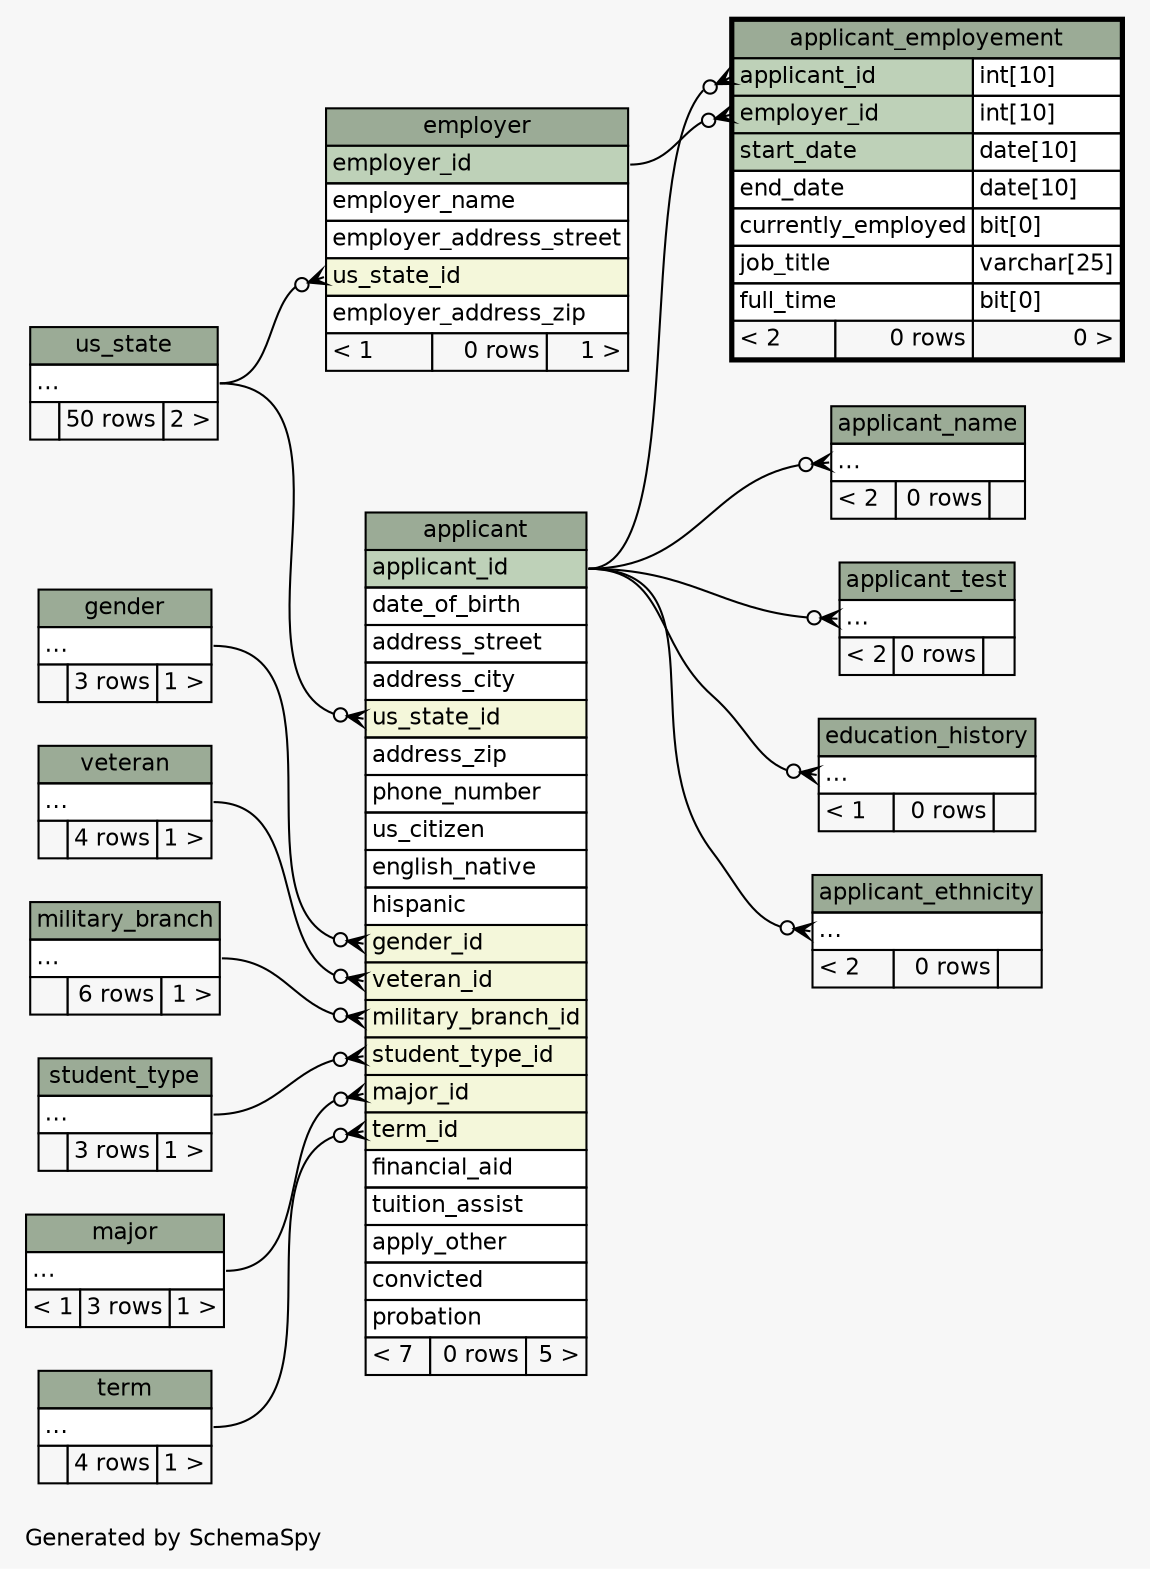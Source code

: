 // dot 2.30.1 on Linux 3.10.0-229.11.1.el7.x86_64
// SchemaSpy rev 590
digraph "twoDegreesRelationshipsDiagram" {
  graph [
    rankdir="RL"
    bgcolor="#f7f7f7"
    label="\nGenerated by SchemaSpy"
    labeljust="l"
    nodesep="0.18"
    ranksep="0.46"
    fontname="Helvetica"
    fontsize="11"
  ];
  node [
    fontname="Helvetica"
    fontsize="11"
    shape="plaintext"
  ];
  edge [
    arrowsize="0.8"
  ];
  "applicant":"gender_id":w -> "gender":"elipses":e [arrowhead=none dir=back arrowtail=crowodot];
  "applicant":"major_id":w -> "major":"elipses":e [arrowhead=none dir=back arrowtail=crowodot];
  "applicant":"military_branch_id":w -> "military_branch":"elipses":e [arrowhead=none dir=back arrowtail=crowodot];
  "applicant":"student_type_id":w -> "student_type":"elipses":e [arrowhead=none dir=back arrowtail=crowodot];
  "applicant":"term_id":w -> "term":"elipses":e [arrowhead=none dir=back arrowtail=crowodot];
  "applicant":"us_state_id":w -> "us_state":"elipses":e [arrowhead=none dir=back arrowtail=crowodot];
  "applicant":"veteran_id":w -> "veteran":"elipses":e [arrowhead=none dir=back arrowtail=crowodot];
  "applicant_employement":"applicant_id":w -> "applicant":"applicant_id":e [arrowhead=none dir=back arrowtail=crowodot];
  "applicant_employement":"employer_id":w -> "employer":"employer_id":e [arrowhead=none dir=back arrowtail=crowodot];
  "applicant_ethnicity":"elipses":w -> "applicant":"applicant_id":e [arrowhead=none dir=back arrowtail=crowodot];
  "applicant_name":"elipses":w -> "applicant":"applicant_id":e [arrowhead=none dir=back arrowtail=crowodot];
  "applicant_test":"elipses":w -> "applicant":"applicant_id":e [arrowhead=none dir=back arrowtail=crowodot];
  "education_history":"elipses":w -> "applicant":"applicant_id":e [arrowhead=none dir=back arrowtail=crowodot];
  "employer":"us_state_id":w -> "us_state":"elipses":e [arrowhead=none dir=back arrowtail=crowodot];
  "applicant" [
    label=<
    <TABLE BORDER="0" CELLBORDER="1" CELLSPACING="0" BGCOLOR="#ffffff">
      <TR><TD COLSPAN="3" BGCOLOR="#9bab96" ALIGN="CENTER">applicant</TD></TR>
      <TR><TD PORT="applicant_id" COLSPAN="3" BGCOLOR="#bed1b8" ALIGN="LEFT">applicant_id</TD></TR>
      <TR><TD PORT="date_of_birth" COLSPAN="3" ALIGN="LEFT">date_of_birth</TD></TR>
      <TR><TD PORT="address_street" COLSPAN="3" ALIGN="LEFT">address_street</TD></TR>
      <TR><TD PORT="address_city" COLSPAN="3" ALIGN="LEFT">address_city</TD></TR>
      <TR><TD PORT="us_state_id" COLSPAN="3" BGCOLOR="#f4f7da" ALIGN="LEFT">us_state_id</TD></TR>
      <TR><TD PORT="address_zip" COLSPAN="3" ALIGN="LEFT">address_zip</TD></TR>
      <TR><TD PORT="phone_number" COLSPAN="3" ALIGN="LEFT">phone_number</TD></TR>
      <TR><TD PORT="us_citizen" COLSPAN="3" ALIGN="LEFT">us_citizen</TD></TR>
      <TR><TD PORT="english_native" COLSPAN="3" ALIGN="LEFT">english_native</TD></TR>
      <TR><TD PORT="hispanic" COLSPAN="3" ALIGN="LEFT">hispanic</TD></TR>
      <TR><TD PORT="gender_id" COLSPAN="3" BGCOLOR="#f4f7da" ALIGN="LEFT">gender_id</TD></TR>
      <TR><TD PORT="veteran_id" COLSPAN="3" BGCOLOR="#f4f7da" ALIGN="LEFT">veteran_id</TD></TR>
      <TR><TD PORT="military_branch_id" COLSPAN="3" BGCOLOR="#f4f7da" ALIGN="LEFT">military_branch_id</TD></TR>
      <TR><TD PORT="student_type_id" COLSPAN="3" BGCOLOR="#f4f7da" ALIGN="LEFT">student_type_id</TD></TR>
      <TR><TD PORT="major_id" COLSPAN="3" BGCOLOR="#f4f7da" ALIGN="LEFT">major_id</TD></TR>
      <TR><TD PORT="term_id" COLSPAN="3" BGCOLOR="#f4f7da" ALIGN="LEFT">term_id</TD></TR>
      <TR><TD PORT="financial_aid" COLSPAN="3" ALIGN="LEFT">financial_aid</TD></TR>
      <TR><TD PORT="tuition_assist" COLSPAN="3" ALIGN="LEFT">tuition_assist</TD></TR>
      <TR><TD PORT="apply_other" COLSPAN="3" ALIGN="LEFT">apply_other</TD></TR>
      <TR><TD PORT="convicted" COLSPAN="3" ALIGN="LEFT">convicted</TD></TR>
      <TR><TD PORT="probation" COLSPAN="3" ALIGN="LEFT">probation</TD></TR>
      <TR><TD ALIGN="LEFT" BGCOLOR="#f7f7f7">&lt; 7</TD><TD ALIGN="RIGHT" BGCOLOR="#f7f7f7">0 rows</TD><TD ALIGN="RIGHT" BGCOLOR="#f7f7f7">5 &gt;</TD></TR>
    </TABLE>>
    URL="applicant.html"
    tooltip="applicant"
  ];
  "applicant_employement" [
    label=<
    <TABLE BORDER="2" CELLBORDER="1" CELLSPACING="0" BGCOLOR="#ffffff">
      <TR><TD COLSPAN="3" BGCOLOR="#9bab96" ALIGN="CENTER">applicant_employement</TD></TR>
      <TR><TD PORT="applicant_id" COLSPAN="2" BGCOLOR="#bed1b8" ALIGN="LEFT">applicant_id</TD><TD PORT="applicant_id.type" ALIGN="LEFT">int[10]</TD></TR>
      <TR><TD PORT="employer_id" COLSPAN="2" BGCOLOR="#bed1b8" ALIGN="LEFT">employer_id</TD><TD PORT="employer_id.type" ALIGN="LEFT">int[10]</TD></TR>
      <TR><TD PORT="start_date" COLSPAN="2" BGCOLOR="#bed1b8" ALIGN="LEFT">start_date</TD><TD PORT="start_date.type" ALIGN="LEFT">date[10]</TD></TR>
      <TR><TD PORT="end_date" COLSPAN="2" ALIGN="LEFT">end_date</TD><TD PORT="end_date.type" ALIGN="LEFT">date[10]</TD></TR>
      <TR><TD PORT="currently_employed" COLSPAN="2" ALIGN="LEFT">currently_employed</TD><TD PORT="currently_employed.type" ALIGN="LEFT">bit[0]</TD></TR>
      <TR><TD PORT="job_title" COLSPAN="2" ALIGN="LEFT">job_title</TD><TD PORT="job_title.type" ALIGN="LEFT">varchar[25]</TD></TR>
      <TR><TD PORT="full_time" COLSPAN="2" ALIGN="LEFT">full_time</TD><TD PORT="full_time.type" ALIGN="LEFT">bit[0]</TD></TR>
      <TR><TD ALIGN="LEFT" BGCOLOR="#f7f7f7">&lt; 2</TD><TD ALIGN="RIGHT" BGCOLOR="#f7f7f7">0 rows</TD><TD ALIGN="RIGHT" BGCOLOR="#f7f7f7">0 &gt;</TD></TR>
    </TABLE>>
    URL="applicant_employement.html"
    tooltip="applicant_employement"
  ];
  "applicant_ethnicity" [
    label=<
    <TABLE BORDER="0" CELLBORDER="1" CELLSPACING="0" BGCOLOR="#ffffff">
      <TR><TD COLSPAN="3" BGCOLOR="#9bab96" ALIGN="CENTER">applicant_ethnicity</TD></TR>
      <TR><TD PORT="elipses" COLSPAN="3" ALIGN="LEFT">...</TD></TR>
      <TR><TD ALIGN="LEFT" BGCOLOR="#f7f7f7">&lt; 2</TD><TD ALIGN="RIGHT" BGCOLOR="#f7f7f7">0 rows</TD><TD ALIGN="RIGHT" BGCOLOR="#f7f7f7">  </TD></TR>
    </TABLE>>
    URL="applicant_ethnicity.html"
    tooltip="applicant_ethnicity"
  ];
  "applicant_name" [
    label=<
    <TABLE BORDER="0" CELLBORDER="1" CELLSPACING="0" BGCOLOR="#ffffff">
      <TR><TD COLSPAN="3" BGCOLOR="#9bab96" ALIGN="CENTER">applicant_name</TD></TR>
      <TR><TD PORT="elipses" COLSPAN="3" ALIGN="LEFT">...</TD></TR>
      <TR><TD ALIGN="LEFT" BGCOLOR="#f7f7f7">&lt; 2</TD><TD ALIGN="RIGHT" BGCOLOR="#f7f7f7">0 rows</TD><TD ALIGN="RIGHT" BGCOLOR="#f7f7f7">  </TD></TR>
    </TABLE>>
    URL="applicant_name.html"
    tooltip="applicant_name"
  ];
  "applicant_test" [
    label=<
    <TABLE BORDER="0" CELLBORDER="1" CELLSPACING="0" BGCOLOR="#ffffff">
      <TR><TD COLSPAN="3" BGCOLOR="#9bab96" ALIGN="CENTER">applicant_test</TD></TR>
      <TR><TD PORT="elipses" COLSPAN="3" ALIGN="LEFT">...</TD></TR>
      <TR><TD ALIGN="LEFT" BGCOLOR="#f7f7f7">&lt; 2</TD><TD ALIGN="RIGHT" BGCOLOR="#f7f7f7">0 rows</TD><TD ALIGN="RIGHT" BGCOLOR="#f7f7f7">  </TD></TR>
    </TABLE>>
    URL="applicant_test.html"
    tooltip="applicant_test"
  ];
  "education_history" [
    label=<
    <TABLE BORDER="0" CELLBORDER="1" CELLSPACING="0" BGCOLOR="#ffffff">
      <TR><TD COLSPAN="3" BGCOLOR="#9bab96" ALIGN="CENTER">education_history</TD></TR>
      <TR><TD PORT="elipses" COLSPAN="3" ALIGN="LEFT">...</TD></TR>
      <TR><TD ALIGN="LEFT" BGCOLOR="#f7f7f7">&lt; 1</TD><TD ALIGN="RIGHT" BGCOLOR="#f7f7f7">0 rows</TD><TD ALIGN="RIGHT" BGCOLOR="#f7f7f7">  </TD></TR>
    </TABLE>>
    URL="education_history.html"
    tooltip="education_history"
  ];
  "employer" [
    label=<
    <TABLE BORDER="0" CELLBORDER="1" CELLSPACING="0" BGCOLOR="#ffffff">
      <TR><TD COLSPAN="3" BGCOLOR="#9bab96" ALIGN="CENTER">employer</TD></TR>
      <TR><TD PORT="employer_id" COLSPAN="3" BGCOLOR="#bed1b8" ALIGN="LEFT">employer_id</TD></TR>
      <TR><TD PORT="employer_name" COLSPAN="3" ALIGN="LEFT">employer_name</TD></TR>
      <TR><TD PORT="employer_address_street" COLSPAN="3" ALIGN="LEFT">employer_address_street</TD></TR>
      <TR><TD PORT="us_state_id" COLSPAN="3" BGCOLOR="#f4f7da" ALIGN="LEFT">us_state_id</TD></TR>
      <TR><TD PORT="employer_address_zip" COLSPAN="3" ALIGN="LEFT">employer_address_zip</TD></TR>
      <TR><TD ALIGN="LEFT" BGCOLOR="#f7f7f7">&lt; 1</TD><TD ALIGN="RIGHT" BGCOLOR="#f7f7f7">0 rows</TD><TD ALIGN="RIGHT" BGCOLOR="#f7f7f7">1 &gt;</TD></TR>
    </TABLE>>
    URL="employer.html"
    tooltip="employer"
  ];
  "gender" [
    label=<
    <TABLE BORDER="0" CELLBORDER="1" CELLSPACING="0" BGCOLOR="#ffffff">
      <TR><TD COLSPAN="3" BGCOLOR="#9bab96" ALIGN="CENTER">gender</TD></TR>
      <TR><TD PORT="elipses" COLSPAN="3" ALIGN="LEFT">...</TD></TR>
      <TR><TD ALIGN="LEFT" BGCOLOR="#f7f7f7">  </TD><TD ALIGN="RIGHT" BGCOLOR="#f7f7f7">3 rows</TD><TD ALIGN="RIGHT" BGCOLOR="#f7f7f7">1 &gt;</TD></TR>
    </TABLE>>
    URL="gender.html"
    tooltip="gender"
  ];
  "major" [
    label=<
    <TABLE BORDER="0" CELLBORDER="1" CELLSPACING="0" BGCOLOR="#ffffff">
      <TR><TD COLSPAN="3" BGCOLOR="#9bab96" ALIGN="CENTER">major</TD></TR>
      <TR><TD PORT="elipses" COLSPAN="3" ALIGN="LEFT">...</TD></TR>
      <TR><TD ALIGN="LEFT" BGCOLOR="#f7f7f7">&lt; 1</TD><TD ALIGN="RIGHT" BGCOLOR="#f7f7f7">3 rows</TD><TD ALIGN="RIGHT" BGCOLOR="#f7f7f7">1 &gt;</TD></TR>
    </TABLE>>
    URL="major.html"
    tooltip="major"
  ];
  "military_branch" [
    label=<
    <TABLE BORDER="0" CELLBORDER="1" CELLSPACING="0" BGCOLOR="#ffffff">
      <TR><TD COLSPAN="3" BGCOLOR="#9bab96" ALIGN="CENTER">military_branch</TD></TR>
      <TR><TD PORT="elipses" COLSPAN="3" ALIGN="LEFT">...</TD></TR>
      <TR><TD ALIGN="LEFT" BGCOLOR="#f7f7f7">  </TD><TD ALIGN="RIGHT" BGCOLOR="#f7f7f7">6 rows</TD><TD ALIGN="RIGHT" BGCOLOR="#f7f7f7">1 &gt;</TD></TR>
    </TABLE>>
    URL="military_branch.html"
    tooltip="military_branch"
  ];
  "student_type" [
    label=<
    <TABLE BORDER="0" CELLBORDER="1" CELLSPACING="0" BGCOLOR="#ffffff">
      <TR><TD COLSPAN="3" BGCOLOR="#9bab96" ALIGN="CENTER">student_type</TD></TR>
      <TR><TD PORT="elipses" COLSPAN="3" ALIGN="LEFT">...</TD></TR>
      <TR><TD ALIGN="LEFT" BGCOLOR="#f7f7f7">  </TD><TD ALIGN="RIGHT" BGCOLOR="#f7f7f7">3 rows</TD><TD ALIGN="RIGHT" BGCOLOR="#f7f7f7">1 &gt;</TD></TR>
    </TABLE>>
    URL="student_type.html"
    tooltip="student_type"
  ];
  "term" [
    label=<
    <TABLE BORDER="0" CELLBORDER="1" CELLSPACING="0" BGCOLOR="#ffffff">
      <TR><TD COLSPAN="3" BGCOLOR="#9bab96" ALIGN="CENTER">term</TD></TR>
      <TR><TD PORT="elipses" COLSPAN="3" ALIGN="LEFT">...</TD></TR>
      <TR><TD ALIGN="LEFT" BGCOLOR="#f7f7f7">  </TD><TD ALIGN="RIGHT" BGCOLOR="#f7f7f7">4 rows</TD><TD ALIGN="RIGHT" BGCOLOR="#f7f7f7">1 &gt;</TD></TR>
    </TABLE>>
    URL="term.html"
    tooltip="term"
  ];
  "us_state" [
    label=<
    <TABLE BORDER="0" CELLBORDER="1" CELLSPACING="0" BGCOLOR="#ffffff">
      <TR><TD COLSPAN="3" BGCOLOR="#9bab96" ALIGN="CENTER">us_state</TD></TR>
      <TR><TD PORT="elipses" COLSPAN="3" ALIGN="LEFT">...</TD></TR>
      <TR><TD ALIGN="LEFT" BGCOLOR="#f7f7f7">  </TD><TD ALIGN="RIGHT" BGCOLOR="#f7f7f7">50 rows</TD><TD ALIGN="RIGHT" BGCOLOR="#f7f7f7">2 &gt;</TD></TR>
    </TABLE>>
    URL="us_state.html"
    tooltip="us_state"
  ];
  "veteran" [
    label=<
    <TABLE BORDER="0" CELLBORDER="1" CELLSPACING="0" BGCOLOR="#ffffff">
      <TR><TD COLSPAN="3" BGCOLOR="#9bab96" ALIGN="CENTER">veteran</TD></TR>
      <TR><TD PORT="elipses" COLSPAN="3" ALIGN="LEFT">...</TD></TR>
      <TR><TD ALIGN="LEFT" BGCOLOR="#f7f7f7">  </TD><TD ALIGN="RIGHT" BGCOLOR="#f7f7f7">4 rows</TD><TD ALIGN="RIGHT" BGCOLOR="#f7f7f7">1 &gt;</TD></TR>
    </TABLE>>
    URL="veteran.html"
    tooltip="veteran"
  ];
}
